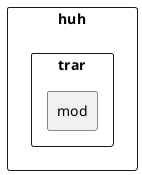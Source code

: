 @startuml

set separator none

rectangle "huh" as huhu {

rectangle "trar" as trara {

rectangle "mod" as mody {
        }

    }
}

' does not work
remove huhu.trara.mody

' does also not work
remove mody

@enduml
